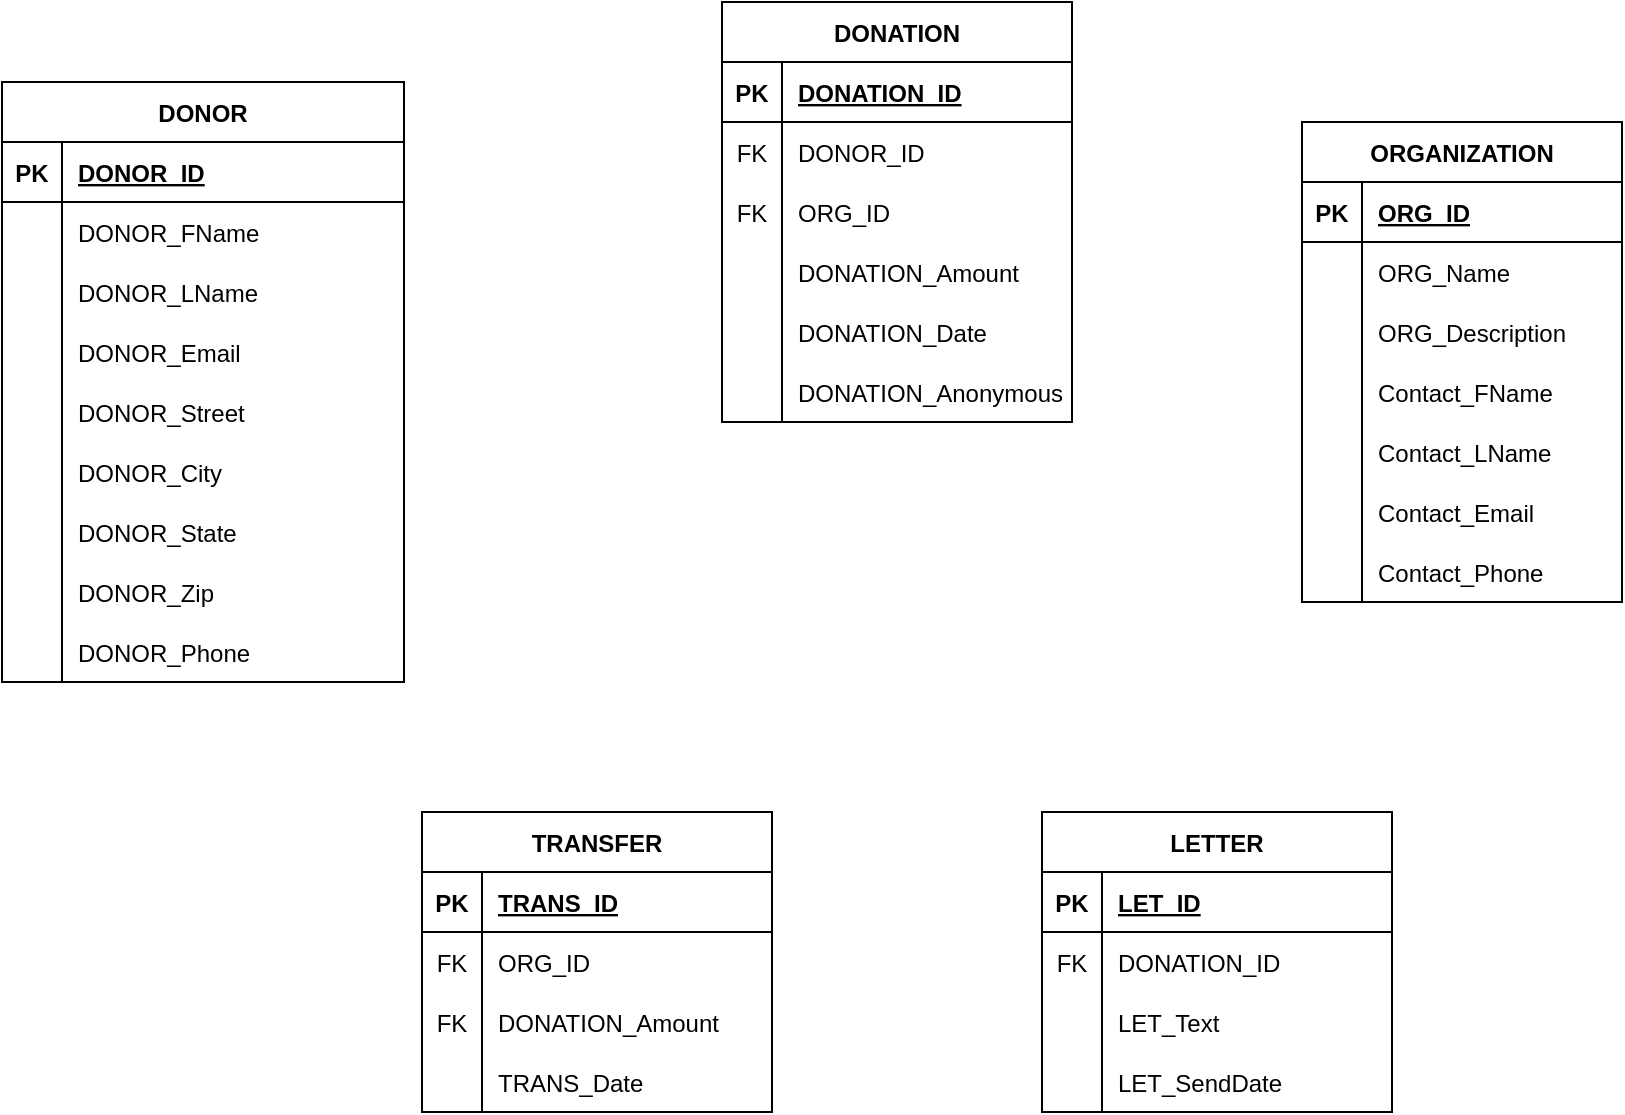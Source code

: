 <mxfile version="23.0.2" type="github">
  <diagram id="R2lEEEUBdFMjLlhIrx00" name="Page-1">
    <mxGraphModel dx="1434" dy="754" grid="1" gridSize="10" guides="1" tooltips="1" connect="1" arrows="1" fold="1" page="1" pageScale="1" pageWidth="850" pageHeight="1100" math="0" shadow="0" extFonts="Permanent Marker^https://fonts.googleapis.com/css?family=Permanent+Marker">
      <root>
        <mxCell id="0" />
        <mxCell id="1" parent="0" />
        <mxCell id="C-vyLk0tnHw3VtMMgP7b-23" value="DONOR" style="shape=table;startSize=30;container=1;collapsible=1;childLayout=tableLayout;fixedRows=1;rowLines=0;fontStyle=1;align=center;resizeLast=1;" parent="1" vertex="1">
          <mxGeometry x="30" y="110" width="201" height="300" as="geometry" />
        </mxCell>
        <mxCell id="C-vyLk0tnHw3VtMMgP7b-24" value="" style="shape=partialRectangle;collapsible=0;dropTarget=0;pointerEvents=0;fillColor=none;points=[[0,0.5],[1,0.5]];portConstraint=eastwest;top=0;left=0;right=0;bottom=1;" parent="C-vyLk0tnHw3VtMMgP7b-23" vertex="1">
          <mxGeometry y="30" width="201" height="30" as="geometry" />
        </mxCell>
        <mxCell id="C-vyLk0tnHw3VtMMgP7b-25" value="PK" style="shape=partialRectangle;overflow=hidden;connectable=0;fillColor=none;top=0;left=0;bottom=0;right=0;fontStyle=1;" parent="C-vyLk0tnHw3VtMMgP7b-24" vertex="1">
          <mxGeometry width="30" height="30" as="geometry">
            <mxRectangle width="30" height="30" as="alternateBounds" />
          </mxGeometry>
        </mxCell>
        <mxCell id="C-vyLk0tnHw3VtMMgP7b-26" value="DONOR_ID" style="shape=partialRectangle;overflow=hidden;connectable=0;fillColor=none;top=0;left=0;bottom=0;right=0;align=left;spacingLeft=6;fontStyle=5;" parent="C-vyLk0tnHw3VtMMgP7b-24" vertex="1">
          <mxGeometry x="30" width="171" height="30" as="geometry">
            <mxRectangle width="171" height="30" as="alternateBounds" />
          </mxGeometry>
        </mxCell>
        <mxCell id="C-vyLk0tnHw3VtMMgP7b-27" value="" style="shape=partialRectangle;collapsible=0;dropTarget=0;pointerEvents=0;fillColor=none;points=[[0,0.5],[1,0.5]];portConstraint=eastwest;top=0;left=0;right=0;bottom=0;" parent="C-vyLk0tnHw3VtMMgP7b-23" vertex="1">
          <mxGeometry y="60" width="201" height="30" as="geometry" />
        </mxCell>
        <mxCell id="C-vyLk0tnHw3VtMMgP7b-28" value="" style="shape=partialRectangle;overflow=hidden;connectable=0;fillColor=none;top=0;left=0;bottom=0;right=0;" parent="C-vyLk0tnHw3VtMMgP7b-27" vertex="1">
          <mxGeometry width="30" height="30" as="geometry">
            <mxRectangle width="30" height="30" as="alternateBounds" />
          </mxGeometry>
        </mxCell>
        <mxCell id="C-vyLk0tnHw3VtMMgP7b-29" value="DONOR_FName" style="shape=partialRectangle;overflow=hidden;connectable=0;fillColor=none;top=0;left=0;bottom=0;right=0;align=left;spacingLeft=6;" parent="C-vyLk0tnHw3VtMMgP7b-27" vertex="1">
          <mxGeometry x="30" width="171" height="30" as="geometry">
            <mxRectangle width="171" height="30" as="alternateBounds" />
          </mxGeometry>
        </mxCell>
        <mxCell id="3hY01HaACpjOvRpewKqC-8" style="shape=partialRectangle;collapsible=0;dropTarget=0;pointerEvents=0;fillColor=none;points=[[0,0.5],[1,0.5]];portConstraint=eastwest;top=0;left=0;right=0;bottom=0;" vertex="1" parent="C-vyLk0tnHw3VtMMgP7b-23">
          <mxGeometry y="90" width="201" height="30" as="geometry" />
        </mxCell>
        <mxCell id="3hY01HaACpjOvRpewKqC-9" style="shape=partialRectangle;overflow=hidden;connectable=0;fillColor=none;top=0;left=0;bottom=0;right=0;" vertex="1" parent="3hY01HaACpjOvRpewKqC-8">
          <mxGeometry width="30" height="30" as="geometry">
            <mxRectangle width="30" height="30" as="alternateBounds" />
          </mxGeometry>
        </mxCell>
        <mxCell id="3hY01HaACpjOvRpewKqC-10" value="DONOR_LName" style="shape=partialRectangle;overflow=hidden;connectable=0;fillColor=none;top=0;left=0;bottom=0;right=0;align=left;spacingLeft=6;" vertex="1" parent="3hY01HaACpjOvRpewKqC-8">
          <mxGeometry x="30" width="171" height="30" as="geometry">
            <mxRectangle width="171" height="30" as="alternateBounds" />
          </mxGeometry>
        </mxCell>
        <mxCell id="3hY01HaACpjOvRpewKqC-11" style="shape=partialRectangle;collapsible=0;dropTarget=0;pointerEvents=0;fillColor=none;points=[[0,0.5],[1,0.5]];portConstraint=eastwest;top=0;left=0;right=0;bottom=0;" vertex="1" parent="C-vyLk0tnHw3VtMMgP7b-23">
          <mxGeometry y="120" width="201" height="30" as="geometry" />
        </mxCell>
        <mxCell id="3hY01HaACpjOvRpewKqC-12" style="shape=partialRectangle;overflow=hidden;connectable=0;fillColor=none;top=0;left=0;bottom=0;right=0;" vertex="1" parent="3hY01HaACpjOvRpewKqC-11">
          <mxGeometry width="30" height="30" as="geometry">
            <mxRectangle width="30" height="30" as="alternateBounds" />
          </mxGeometry>
        </mxCell>
        <mxCell id="3hY01HaACpjOvRpewKqC-13" value="DONOR_Email" style="shape=partialRectangle;overflow=hidden;connectable=0;fillColor=none;top=0;left=0;bottom=0;right=0;align=left;spacingLeft=6;" vertex="1" parent="3hY01HaACpjOvRpewKqC-11">
          <mxGeometry x="30" width="171" height="30" as="geometry">
            <mxRectangle width="171" height="30" as="alternateBounds" />
          </mxGeometry>
        </mxCell>
        <mxCell id="3hY01HaACpjOvRpewKqC-14" style="shape=partialRectangle;collapsible=0;dropTarget=0;pointerEvents=0;fillColor=none;points=[[0,0.5],[1,0.5]];portConstraint=eastwest;top=0;left=0;right=0;bottom=0;" vertex="1" parent="C-vyLk0tnHw3VtMMgP7b-23">
          <mxGeometry y="150" width="201" height="30" as="geometry" />
        </mxCell>
        <mxCell id="3hY01HaACpjOvRpewKqC-15" style="shape=partialRectangle;overflow=hidden;connectable=0;fillColor=none;top=0;left=0;bottom=0;right=0;" vertex="1" parent="3hY01HaACpjOvRpewKqC-14">
          <mxGeometry width="30" height="30" as="geometry">
            <mxRectangle width="30" height="30" as="alternateBounds" />
          </mxGeometry>
        </mxCell>
        <mxCell id="3hY01HaACpjOvRpewKqC-16" value="DONOR_Street" style="shape=partialRectangle;overflow=hidden;connectable=0;fillColor=none;top=0;left=0;bottom=0;right=0;align=left;spacingLeft=6;" vertex="1" parent="3hY01HaACpjOvRpewKqC-14">
          <mxGeometry x="30" width="171" height="30" as="geometry">
            <mxRectangle width="171" height="30" as="alternateBounds" />
          </mxGeometry>
        </mxCell>
        <mxCell id="3hY01HaACpjOvRpewKqC-30" style="shape=partialRectangle;collapsible=0;dropTarget=0;pointerEvents=0;fillColor=none;points=[[0,0.5],[1,0.5]];portConstraint=eastwest;top=0;left=0;right=0;bottom=0;" vertex="1" parent="C-vyLk0tnHw3VtMMgP7b-23">
          <mxGeometry y="180" width="201" height="30" as="geometry" />
        </mxCell>
        <mxCell id="3hY01HaACpjOvRpewKqC-31" style="shape=partialRectangle;overflow=hidden;connectable=0;fillColor=none;top=0;left=0;bottom=0;right=0;" vertex="1" parent="3hY01HaACpjOvRpewKqC-30">
          <mxGeometry width="30" height="30" as="geometry">
            <mxRectangle width="30" height="30" as="alternateBounds" />
          </mxGeometry>
        </mxCell>
        <mxCell id="3hY01HaACpjOvRpewKqC-32" value="DONOR_City" style="shape=partialRectangle;overflow=hidden;connectable=0;fillColor=none;top=0;left=0;bottom=0;right=0;align=left;spacingLeft=6;" vertex="1" parent="3hY01HaACpjOvRpewKqC-30">
          <mxGeometry x="30" width="171" height="30" as="geometry">
            <mxRectangle width="171" height="30" as="alternateBounds" />
          </mxGeometry>
        </mxCell>
        <mxCell id="3hY01HaACpjOvRpewKqC-33" style="shape=partialRectangle;collapsible=0;dropTarget=0;pointerEvents=0;fillColor=none;points=[[0,0.5],[1,0.5]];portConstraint=eastwest;top=0;left=0;right=0;bottom=0;" vertex="1" parent="C-vyLk0tnHw3VtMMgP7b-23">
          <mxGeometry y="210" width="201" height="30" as="geometry" />
        </mxCell>
        <mxCell id="3hY01HaACpjOvRpewKqC-34" style="shape=partialRectangle;overflow=hidden;connectable=0;fillColor=none;top=0;left=0;bottom=0;right=0;" vertex="1" parent="3hY01HaACpjOvRpewKqC-33">
          <mxGeometry width="30" height="30" as="geometry">
            <mxRectangle width="30" height="30" as="alternateBounds" />
          </mxGeometry>
        </mxCell>
        <mxCell id="3hY01HaACpjOvRpewKqC-35" value="DONOR_State" style="shape=partialRectangle;overflow=hidden;connectable=0;fillColor=none;top=0;left=0;bottom=0;right=0;align=left;spacingLeft=6;" vertex="1" parent="3hY01HaACpjOvRpewKqC-33">
          <mxGeometry x="30" width="171" height="30" as="geometry">
            <mxRectangle width="171" height="30" as="alternateBounds" />
          </mxGeometry>
        </mxCell>
        <mxCell id="3hY01HaACpjOvRpewKqC-36" style="shape=partialRectangle;collapsible=0;dropTarget=0;pointerEvents=0;fillColor=none;points=[[0,0.5],[1,0.5]];portConstraint=eastwest;top=0;left=0;right=0;bottom=0;" vertex="1" parent="C-vyLk0tnHw3VtMMgP7b-23">
          <mxGeometry y="240" width="201" height="30" as="geometry" />
        </mxCell>
        <mxCell id="3hY01HaACpjOvRpewKqC-37" style="shape=partialRectangle;overflow=hidden;connectable=0;fillColor=none;top=0;left=0;bottom=0;right=0;" vertex="1" parent="3hY01HaACpjOvRpewKqC-36">
          <mxGeometry width="30" height="30" as="geometry">
            <mxRectangle width="30" height="30" as="alternateBounds" />
          </mxGeometry>
        </mxCell>
        <mxCell id="3hY01HaACpjOvRpewKqC-38" value="DONOR_Zip" style="shape=partialRectangle;overflow=hidden;connectable=0;fillColor=none;top=0;left=0;bottom=0;right=0;align=left;spacingLeft=6;" vertex="1" parent="3hY01HaACpjOvRpewKqC-36">
          <mxGeometry x="30" width="171" height="30" as="geometry">
            <mxRectangle width="171" height="30" as="alternateBounds" />
          </mxGeometry>
        </mxCell>
        <mxCell id="3hY01HaACpjOvRpewKqC-39" style="shape=partialRectangle;collapsible=0;dropTarget=0;pointerEvents=0;fillColor=none;points=[[0,0.5],[1,0.5]];portConstraint=eastwest;top=0;left=0;right=0;bottom=0;" vertex="1" parent="C-vyLk0tnHw3VtMMgP7b-23">
          <mxGeometry y="270" width="201" height="30" as="geometry" />
        </mxCell>
        <mxCell id="3hY01HaACpjOvRpewKqC-40" style="shape=partialRectangle;overflow=hidden;connectable=0;fillColor=none;top=0;left=0;bottom=0;right=0;" vertex="1" parent="3hY01HaACpjOvRpewKqC-39">
          <mxGeometry width="30" height="30" as="geometry">
            <mxRectangle width="30" height="30" as="alternateBounds" />
          </mxGeometry>
        </mxCell>
        <mxCell id="3hY01HaACpjOvRpewKqC-41" value="DONOR_Phone" style="shape=partialRectangle;overflow=hidden;connectable=0;fillColor=none;top=0;left=0;bottom=0;right=0;align=left;spacingLeft=6;" vertex="1" parent="3hY01HaACpjOvRpewKqC-39">
          <mxGeometry x="30" width="171" height="30" as="geometry">
            <mxRectangle width="171" height="30" as="alternateBounds" />
          </mxGeometry>
        </mxCell>
        <mxCell id="3hY01HaACpjOvRpewKqC-54" value="ORGANIZATION" style="shape=table;startSize=30;container=1;collapsible=1;childLayout=tableLayout;fixedRows=1;rowLines=0;fontStyle=1;align=center;resizeLast=1;" vertex="1" parent="1">
          <mxGeometry x="680" y="130" width="160" height="240" as="geometry" />
        </mxCell>
        <mxCell id="3hY01HaACpjOvRpewKqC-55" value="" style="shape=partialRectangle;collapsible=0;dropTarget=0;pointerEvents=0;fillColor=none;points=[[0,0.5],[1,0.5]];portConstraint=eastwest;top=0;left=0;right=0;bottom=1;" vertex="1" parent="3hY01HaACpjOvRpewKqC-54">
          <mxGeometry y="30" width="160" height="30" as="geometry" />
        </mxCell>
        <mxCell id="3hY01HaACpjOvRpewKqC-56" value="PK" style="shape=partialRectangle;overflow=hidden;connectable=0;fillColor=none;top=0;left=0;bottom=0;right=0;fontStyle=1;" vertex="1" parent="3hY01HaACpjOvRpewKqC-55">
          <mxGeometry width="30" height="30" as="geometry">
            <mxRectangle width="30" height="30" as="alternateBounds" />
          </mxGeometry>
        </mxCell>
        <mxCell id="3hY01HaACpjOvRpewKqC-57" value="ORG_ID" style="shape=partialRectangle;overflow=hidden;connectable=0;fillColor=none;top=0;left=0;bottom=0;right=0;align=left;spacingLeft=6;fontStyle=5;" vertex="1" parent="3hY01HaACpjOvRpewKqC-55">
          <mxGeometry x="30" width="130" height="30" as="geometry">
            <mxRectangle width="130" height="30" as="alternateBounds" />
          </mxGeometry>
        </mxCell>
        <mxCell id="3hY01HaACpjOvRpewKqC-58" value="" style="shape=partialRectangle;collapsible=0;dropTarget=0;pointerEvents=0;fillColor=none;points=[[0,0.5],[1,0.5]];portConstraint=eastwest;top=0;left=0;right=0;bottom=0;" vertex="1" parent="3hY01HaACpjOvRpewKqC-54">
          <mxGeometry y="60" width="160" height="30" as="geometry" />
        </mxCell>
        <mxCell id="3hY01HaACpjOvRpewKqC-59" value="" style="shape=partialRectangle;overflow=hidden;connectable=0;fillColor=none;top=0;left=0;bottom=0;right=0;" vertex="1" parent="3hY01HaACpjOvRpewKqC-58">
          <mxGeometry width="30" height="30" as="geometry">
            <mxRectangle width="30" height="30" as="alternateBounds" />
          </mxGeometry>
        </mxCell>
        <mxCell id="3hY01HaACpjOvRpewKqC-60" value="ORG_Name" style="shape=partialRectangle;overflow=hidden;connectable=0;fillColor=none;top=0;left=0;bottom=0;right=0;align=left;spacingLeft=6;" vertex="1" parent="3hY01HaACpjOvRpewKqC-58">
          <mxGeometry x="30" width="130" height="30" as="geometry">
            <mxRectangle width="130" height="30" as="alternateBounds" />
          </mxGeometry>
        </mxCell>
        <mxCell id="3hY01HaACpjOvRpewKqC-61" style="shape=partialRectangle;collapsible=0;dropTarget=0;pointerEvents=0;fillColor=none;points=[[0,0.5],[1,0.5]];portConstraint=eastwest;top=0;left=0;right=0;bottom=0;" vertex="1" parent="3hY01HaACpjOvRpewKqC-54">
          <mxGeometry y="90" width="160" height="30" as="geometry" />
        </mxCell>
        <mxCell id="3hY01HaACpjOvRpewKqC-62" style="shape=partialRectangle;overflow=hidden;connectable=0;fillColor=none;top=0;left=0;bottom=0;right=0;" vertex="1" parent="3hY01HaACpjOvRpewKqC-61">
          <mxGeometry width="30" height="30" as="geometry">
            <mxRectangle width="30" height="30" as="alternateBounds" />
          </mxGeometry>
        </mxCell>
        <mxCell id="3hY01HaACpjOvRpewKqC-63" value="ORG_Description" style="shape=partialRectangle;overflow=hidden;connectable=0;fillColor=none;top=0;left=0;bottom=0;right=0;align=left;spacingLeft=6;" vertex="1" parent="3hY01HaACpjOvRpewKqC-61">
          <mxGeometry x="30" width="130" height="30" as="geometry">
            <mxRectangle width="130" height="30" as="alternateBounds" />
          </mxGeometry>
        </mxCell>
        <mxCell id="3hY01HaACpjOvRpewKqC-64" style="shape=partialRectangle;collapsible=0;dropTarget=0;pointerEvents=0;fillColor=none;points=[[0,0.5],[1,0.5]];portConstraint=eastwest;top=0;left=0;right=0;bottom=0;" vertex="1" parent="3hY01HaACpjOvRpewKqC-54">
          <mxGeometry y="120" width="160" height="30" as="geometry" />
        </mxCell>
        <mxCell id="3hY01HaACpjOvRpewKqC-65" style="shape=partialRectangle;overflow=hidden;connectable=0;fillColor=none;top=0;left=0;bottom=0;right=0;" vertex="1" parent="3hY01HaACpjOvRpewKqC-64">
          <mxGeometry width="30" height="30" as="geometry">
            <mxRectangle width="30" height="30" as="alternateBounds" />
          </mxGeometry>
        </mxCell>
        <mxCell id="3hY01HaACpjOvRpewKqC-66" value="Contact_FName" style="shape=partialRectangle;overflow=hidden;connectable=0;fillColor=none;top=0;left=0;bottom=0;right=0;align=left;spacingLeft=6;" vertex="1" parent="3hY01HaACpjOvRpewKqC-64">
          <mxGeometry x="30" width="130" height="30" as="geometry">
            <mxRectangle width="130" height="30" as="alternateBounds" />
          </mxGeometry>
        </mxCell>
        <mxCell id="3hY01HaACpjOvRpewKqC-67" style="shape=partialRectangle;collapsible=0;dropTarget=0;pointerEvents=0;fillColor=none;points=[[0,0.5],[1,0.5]];portConstraint=eastwest;top=0;left=0;right=0;bottom=0;" vertex="1" parent="3hY01HaACpjOvRpewKqC-54">
          <mxGeometry y="150" width="160" height="30" as="geometry" />
        </mxCell>
        <mxCell id="3hY01HaACpjOvRpewKqC-68" style="shape=partialRectangle;overflow=hidden;connectable=0;fillColor=none;top=0;left=0;bottom=0;right=0;" vertex="1" parent="3hY01HaACpjOvRpewKqC-67">
          <mxGeometry width="30" height="30" as="geometry">
            <mxRectangle width="30" height="30" as="alternateBounds" />
          </mxGeometry>
        </mxCell>
        <mxCell id="3hY01HaACpjOvRpewKqC-69" value="Contact_LName" style="shape=partialRectangle;overflow=hidden;connectable=0;fillColor=none;top=0;left=0;bottom=0;right=0;align=left;spacingLeft=6;" vertex="1" parent="3hY01HaACpjOvRpewKqC-67">
          <mxGeometry x="30" width="130" height="30" as="geometry">
            <mxRectangle width="130" height="30" as="alternateBounds" />
          </mxGeometry>
        </mxCell>
        <mxCell id="3hY01HaACpjOvRpewKqC-70" style="shape=partialRectangle;collapsible=0;dropTarget=0;pointerEvents=0;fillColor=none;points=[[0,0.5],[1,0.5]];portConstraint=eastwest;top=0;left=0;right=0;bottom=0;" vertex="1" parent="3hY01HaACpjOvRpewKqC-54">
          <mxGeometry y="180" width="160" height="30" as="geometry" />
        </mxCell>
        <mxCell id="3hY01HaACpjOvRpewKqC-71" style="shape=partialRectangle;overflow=hidden;connectable=0;fillColor=none;top=0;left=0;bottom=0;right=0;" vertex="1" parent="3hY01HaACpjOvRpewKqC-70">
          <mxGeometry width="30" height="30" as="geometry">
            <mxRectangle width="30" height="30" as="alternateBounds" />
          </mxGeometry>
        </mxCell>
        <mxCell id="3hY01HaACpjOvRpewKqC-72" value="Contact_Email" style="shape=partialRectangle;overflow=hidden;connectable=0;fillColor=none;top=0;left=0;bottom=0;right=0;align=left;spacingLeft=6;" vertex="1" parent="3hY01HaACpjOvRpewKqC-70">
          <mxGeometry x="30" width="130" height="30" as="geometry">
            <mxRectangle width="130" height="30" as="alternateBounds" />
          </mxGeometry>
        </mxCell>
        <mxCell id="3hY01HaACpjOvRpewKqC-73" style="shape=partialRectangle;collapsible=0;dropTarget=0;pointerEvents=0;fillColor=none;points=[[0,0.5],[1,0.5]];portConstraint=eastwest;top=0;left=0;right=0;bottom=0;" vertex="1" parent="3hY01HaACpjOvRpewKqC-54">
          <mxGeometry y="210" width="160" height="30" as="geometry" />
        </mxCell>
        <mxCell id="3hY01HaACpjOvRpewKqC-74" style="shape=partialRectangle;overflow=hidden;connectable=0;fillColor=none;top=0;left=0;bottom=0;right=0;" vertex="1" parent="3hY01HaACpjOvRpewKqC-73">
          <mxGeometry width="30" height="30" as="geometry">
            <mxRectangle width="30" height="30" as="alternateBounds" />
          </mxGeometry>
        </mxCell>
        <mxCell id="3hY01HaACpjOvRpewKqC-75" value="Contact_Phone" style="shape=partialRectangle;overflow=hidden;connectable=0;fillColor=none;top=0;left=0;bottom=0;right=0;align=left;spacingLeft=6;" vertex="1" parent="3hY01HaACpjOvRpewKqC-73">
          <mxGeometry x="30" width="130" height="30" as="geometry">
            <mxRectangle width="130" height="30" as="alternateBounds" />
          </mxGeometry>
        </mxCell>
        <mxCell id="3hY01HaACpjOvRpewKqC-82" value="DONATION" style="shape=table;startSize=30;container=1;collapsible=1;childLayout=tableLayout;fixedRows=1;rowLines=0;fontStyle=1;align=center;resizeLast=1;" vertex="1" parent="1">
          <mxGeometry x="390" y="70" width="175" height="210" as="geometry" />
        </mxCell>
        <mxCell id="3hY01HaACpjOvRpewKqC-83" value="" style="shape=partialRectangle;collapsible=0;dropTarget=0;pointerEvents=0;fillColor=none;points=[[0,0.5],[1,0.5]];portConstraint=eastwest;top=0;left=0;right=0;bottom=1;" vertex="1" parent="3hY01HaACpjOvRpewKqC-82">
          <mxGeometry y="30" width="175" height="30" as="geometry" />
        </mxCell>
        <mxCell id="3hY01HaACpjOvRpewKqC-84" value="PK" style="shape=partialRectangle;overflow=hidden;connectable=0;fillColor=none;top=0;left=0;bottom=0;right=0;fontStyle=1;" vertex="1" parent="3hY01HaACpjOvRpewKqC-83">
          <mxGeometry width="30" height="30" as="geometry">
            <mxRectangle width="30" height="30" as="alternateBounds" />
          </mxGeometry>
        </mxCell>
        <mxCell id="3hY01HaACpjOvRpewKqC-85" value="DONATION_ID" style="shape=partialRectangle;overflow=hidden;connectable=0;fillColor=none;top=0;left=0;bottom=0;right=0;align=left;spacingLeft=6;fontStyle=5;" vertex="1" parent="3hY01HaACpjOvRpewKqC-83">
          <mxGeometry x="30" width="145" height="30" as="geometry">
            <mxRectangle width="145" height="30" as="alternateBounds" />
          </mxGeometry>
        </mxCell>
        <mxCell id="3hY01HaACpjOvRpewKqC-86" value="" style="shape=partialRectangle;collapsible=0;dropTarget=0;pointerEvents=0;fillColor=none;points=[[0,0.5],[1,0.5]];portConstraint=eastwest;top=0;left=0;right=0;bottom=0;" vertex="1" parent="3hY01HaACpjOvRpewKqC-82">
          <mxGeometry y="60" width="175" height="30" as="geometry" />
        </mxCell>
        <mxCell id="3hY01HaACpjOvRpewKqC-87" value="FK" style="shape=partialRectangle;overflow=hidden;connectable=0;fillColor=none;top=0;left=0;bottom=0;right=0;" vertex="1" parent="3hY01HaACpjOvRpewKqC-86">
          <mxGeometry width="30" height="30" as="geometry">
            <mxRectangle width="30" height="30" as="alternateBounds" />
          </mxGeometry>
        </mxCell>
        <mxCell id="3hY01HaACpjOvRpewKqC-88" value="DONOR_ID" style="shape=partialRectangle;overflow=hidden;connectable=0;fillColor=none;top=0;left=0;bottom=0;right=0;align=left;spacingLeft=6;" vertex="1" parent="3hY01HaACpjOvRpewKqC-86">
          <mxGeometry x="30" width="145" height="30" as="geometry">
            <mxRectangle width="145" height="30" as="alternateBounds" />
          </mxGeometry>
        </mxCell>
        <mxCell id="3hY01HaACpjOvRpewKqC-89" style="shape=partialRectangle;collapsible=0;dropTarget=0;pointerEvents=0;fillColor=none;points=[[0,0.5],[1,0.5]];portConstraint=eastwest;top=0;left=0;right=0;bottom=0;" vertex="1" parent="3hY01HaACpjOvRpewKqC-82">
          <mxGeometry y="90" width="175" height="30" as="geometry" />
        </mxCell>
        <mxCell id="3hY01HaACpjOvRpewKqC-90" value="FK" style="shape=partialRectangle;overflow=hidden;connectable=0;fillColor=none;top=0;left=0;bottom=0;right=0;" vertex="1" parent="3hY01HaACpjOvRpewKqC-89">
          <mxGeometry width="30" height="30" as="geometry">
            <mxRectangle width="30" height="30" as="alternateBounds" />
          </mxGeometry>
        </mxCell>
        <mxCell id="3hY01HaACpjOvRpewKqC-91" value="ORG_ID" style="shape=partialRectangle;overflow=hidden;connectable=0;fillColor=none;top=0;left=0;bottom=0;right=0;align=left;spacingLeft=6;" vertex="1" parent="3hY01HaACpjOvRpewKqC-89">
          <mxGeometry x="30" width="145" height="30" as="geometry">
            <mxRectangle width="145" height="30" as="alternateBounds" />
          </mxGeometry>
        </mxCell>
        <mxCell id="3hY01HaACpjOvRpewKqC-92" style="shape=partialRectangle;collapsible=0;dropTarget=0;pointerEvents=0;fillColor=none;points=[[0,0.5],[1,0.5]];portConstraint=eastwest;top=0;left=0;right=0;bottom=0;" vertex="1" parent="3hY01HaACpjOvRpewKqC-82">
          <mxGeometry y="120" width="175" height="30" as="geometry" />
        </mxCell>
        <mxCell id="3hY01HaACpjOvRpewKqC-93" style="shape=partialRectangle;overflow=hidden;connectable=0;fillColor=none;top=0;left=0;bottom=0;right=0;" vertex="1" parent="3hY01HaACpjOvRpewKqC-92">
          <mxGeometry width="30" height="30" as="geometry">
            <mxRectangle width="30" height="30" as="alternateBounds" />
          </mxGeometry>
        </mxCell>
        <mxCell id="3hY01HaACpjOvRpewKqC-94" value="DONATION_Amount" style="shape=partialRectangle;overflow=hidden;connectable=0;fillColor=none;top=0;left=0;bottom=0;right=0;align=left;spacingLeft=6;" vertex="1" parent="3hY01HaACpjOvRpewKqC-92">
          <mxGeometry x="30" width="145" height="30" as="geometry">
            <mxRectangle width="145" height="30" as="alternateBounds" />
          </mxGeometry>
        </mxCell>
        <mxCell id="3hY01HaACpjOvRpewKqC-95" style="shape=partialRectangle;collapsible=0;dropTarget=0;pointerEvents=0;fillColor=none;points=[[0,0.5],[1,0.5]];portConstraint=eastwest;top=0;left=0;right=0;bottom=0;" vertex="1" parent="3hY01HaACpjOvRpewKqC-82">
          <mxGeometry y="150" width="175" height="30" as="geometry" />
        </mxCell>
        <mxCell id="3hY01HaACpjOvRpewKqC-96" style="shape=partialRectangle;overflow=hidden;connectable=0;fillColor=none;top=0;left=0;bottom=0;right=0;" vertex="1" parent="3hY01HaACpjOvRpewKqC-95">
          <mxGeometry width="30" height="30" as="geometry">
            <mxRectangle width="30" height="30" as="alternateBounds" />
          </mxGeometry>
        </mxCell>
        <mxCell id="3hY01HaACpjOvRpewKqC-97" value="DONATION_Date" style="shape=partialRectangle;overflow=hidden;connectable=0;fillColor=none;top=0;left=0;bottom=0;right=0;align=left;spacingLeft=6;" vertex="1" parent="3hY01HaACpjOvRpewKqC-95">
          <mxGeometry x="30" width="145" height="30" as="geometry">
            <mxRectangle width="145" height="30" as="alternateBounds" />
          </mxGeometry>
        </mxCell>
        <mxCell id="3hY01HaACpjOvRpewKqC-98" style="shape=partialRectangle;collapsible=0;dropTarget=0;pointerEvents=0;fillColor=none;points=[[0,0.5],[1,0.5]];portConstraint=eastwest;top=0;left=0;right=0;bottom=0;" vertex="1" parent="3hY01HaACpjOvRpewKqC-82">
          <mxGeometry y="180" width="175" height="30" as="geometry" />
        </mxCell>
        <mxCell id="3hY01HaACpjOvRpewKqC-99" style="shape=partialRectangle;overflow=hidden;connectable=0;fillColor=none;top=0;left=0;bottom=0;right=0;" vertex="1" parent="3hY01HaACpjOvRpewKqC-98">
          <mxGeometry width="30" height="30" as="geometry">
            <mxRectangle width="30" height="30" as="alternateBounds" />
          </mxGeometry>
        </mxCell>
        <mxCell id="3hY01HaACpjOvRpewKqC-100" value="DONATION_Anonymous" style="shape=partialRectangle;overflow=hidden;connectable=0;fillColor=none;top=0;left=0;bottom=0;right=0;align=left;spacingLeft=6;" vertex="1" parent="3hY01HaACpjOvRpewKqC-98">
          <mxGeometry x="30" width="145" height="30" as="geometry">
            <mxRectangle width="145" height="30" as="alternateBounds" />
          </mxGeometry>
        </mxCell>
        <mxCell id="3hY01HaACpjOvRpewKqC-105" value="TRANSFER" style="shape=table;startSize=30;container=1;collapsible=1;childLayout=tableLayout;fixedRows=1;rowLines=0;fontStyle=1;align=center;resizeLast=1;" vertex="1" parent="1">
          <mxGeometry x="240" y="475" width="175" height="150" as="geometry" />
        </mxCell>
        <mxCell id="3hY01HaACpjOvRpewKqC-106" value="" style="shape=partialRectangle;collapsible=0;dropTarget=0;pointerEvents=0;fillColor=none;points=[[0,0.5],[1,0.5]];portConstraint=eastwest;top=0;left=0;right=0;bottom=1;" vertex="1" parent="3hY01HaACpjOvRpewKqC-105">
          <mxGeometry y="30" width="175" height="30" as="geometry" />
        </mxCell>
        <mxCell id="3hY01HaACpjOvRpewKqC-107" value="PK" style="shape=partialRectangle;overflow=hidden;connectable=0;fillColor=none;top=0;left=0;bottom=0;right=0;fontStyle=1;" vertex="1" parent="3hY01HaACpjOvRpewKqC-106">
          <mxGeometry width="30" height="30" as="geometry">
            <mxRectangle width="30" height="30" as="alternateBounds" />
          </mxGeometry>
        </mxCell>
        <mxCell id="3hY01HaACpjOvRpewKqC-108" value="TRANS_ID" style="shape=partialRectangle;overflow=hidden;connectable=0;fillColor=none;top=0;left=0;bottom=0;right=0;align=left;spacingLeft=6;fontStyle=5;" vertex="1" parent="3hY01HaACpjOvRpewKqC-106">
          <mxGeometry x="30" width="145" height="30" as="geometry">
            <mxRectangle width="145" height="30" as="alternateBounds" />
          </mxGeometry>
        </mxCell>
        <mxCell id="3hY01HaACpjOvRpewKqC-109" value="" style="shape=partialRectangle;collapsible=0;dropTarget=0;pointerEvents=0;fillColor=none;points=[[0,0.5],[1,0.5]];portConstraint=eastwest;top=0;left=0;right=0;bottom=0;" vertex="1" parent="3hY01HaACpjOvRpewKqC-105">
          <mxGeometry y="60" width="175" height="30" as="geometry" />
        </mxCell>
        <mxCell id="3hY01HaACpjOvRpewKqC-110" value="FK" style="shape=partialRectangle;overflow=hidden;connectable=0;fillColor=none;top=0;left=0;bottom=0;right=0;" vertex="1" parent="3hY01HaACpjOvRpewKqC-109">
          <mxGeometry width="30" height="30" as="geometry">
            <mxRectangle width="30" height="30" as="alternateBounds" />
          </mxGeometry>
        </mxCell>
        <mxCell id="3hY01HaACpjOvRpewKqC-111" value="ORG_ID" style="shape=partialRectangle;overflow=hidden;connectable=0;fillColor=none;top=0;left=0;bottom=0;right=0;align=left;spacingLeft=6;" vertex="1" parent="3hY01HaACpjOvRpewKqC-109">
          <mxGeometry x="30" width="145" height="30" as="geometry">
            <mxRectangle width="145" height="30" as="alternateBounds" />
          </mxGeometry>
        </mxCell>
        <mxCell id="3hY01HaACpjOvRpewKqC-112" style="shape=partialRectangle;collapsible=0;dropTarget=0;pointerEvents=0;fillColor=none;points=[[0,0.5],[1,0.5]];portConstraint=eastwest;top=0;left=0;right=0;bottom=0;" vertex="1" parent="3hY01HaACpjOvRpewKqC-105">
          <mxGeometry y="90" width="175" height="30" as="geometry" />
        </mxCell>
        <mxCell id="3hY01HaACpjOvRpewKqC-113" value="FK" style="shape=partialRectangle;overflow=hidden;connectable=0;fillColor=none;top=0;left=0;bottom=0;right=0;" vertex="1" parent="3hY01HaACpjOvRpewKqC-112">
          <mxGeometry width="30" height="30" as="geometry">
            <mxRectangle width="30" height="30" as="alternateBounds" />
          </mxGeometry>
        </mxCell>
        <mxCell id="3hY01HaACpjOvRpewKqC-114" value="DONATION_Amount" style="shape=partialRectangle;overflow=hidden;connectable=0;fillColor=none;top=0;left=0;bottom=0;right=0;align=left;spacingLeft=6;" vertex="1" parent="3hY01HaACpjOvRpewKqC-112">
          <mxGeometry x="30" width="145" height="30" as="geometry">
            <mxRectangle width="145" height="30" as="alternateBounds" />
          </mxGeometry>
        </mxCell>
        <mxCell id="3hY01HaACpjOvRpewKqC-115" style="shape=partialRectangle;collapsible=0;dropTarget=0;pointerEvents=0;fillColor=none;points=[[0,0.5],[1,0.5]];portConstraint=eastwest;top=0;left=0;right=0;bottom=0;" vertex="1" parent="3hY01HaACpjOvRpewKqC-105">
          <mxGeometry y="120" width="175" height="30" as="geometry" />
        </mxCell>
        <mxCell id="3hY01HaACpjOvRpewKqC-116" style="shape=partialRectangle;overflow=hidden;connectable=0;fillColor=none;top=0;left=0;bottom=0;right=0;" vertex="1" parent="3hY01HaACpjOvRpewKqC-115">
          <mxGeometry width="30" height="30" as="geometry">
            <mxRectangle width="30" height="30" as="alternateBounds" />
          </mxGeometry>
        </mxCell>
        <mxCell id="3hY01HaACpjOvRpewKqC-117" value="TRANS_Date" style="shape=partialRectangle;overflow=hidden;connectable=0;fillColor=none;top=0;left=0;bottom=0;right=0;align=left;spacingLeft=6;" vertex="1" parent="3hY01HaACpjOvRpewKqC-115">
          <mxGeometry x="30" width="145" height="30" as="geometry">
            <mxRectangle width="145" height="30" as="alternateBounds" />
          </mxGeometry>
        </mxCell>
        <mxCell id="3hY01HaACpjOvRpewKqC-124" value="LETTER" style="shape=table;startSize=30;container=1;collapsible=1;childLayout=tableLayout;fixedRows=1;rowLines=0;fontStyle=1;align=center;resizeLast=1;" vertex="1" parent="1">
          <mxGeometry x="550" y="475" width="175" height="150" as="geometry" />
        </mxCell>
        <mxCell id="3hY01HaACpjOvRpewKqC-125" value="" style="shape=partialRectangle;collapsible=0;dropTarget=0;pointerEvents=0;fillColor=none;points=[[0,0.5],[1,0.5]];portConstraint=eastwest;top=0;left=0;right=0;bottom=1;" vertex="1" parent="3hY01HaACpjOvRpewKqC-124">
          <mxGeometry y="30" width="175" height="30" as="geometry" />
        </mxCell>
        <mxCell id="3hY01HaACpjOvRpewKqC-126" value="PK" style="shape=partialRectangle;overflow=hidden;connectable=0;fillColor=none;top=0;left=0;bottom=0;right=0;fontStyle=1;" vertex="1" parent="3hY01HaACpjOvRpewKqC-125">
          <mxGeometry width="30" height="30" as="geometry">
            <mxRectangle width="30" height="30" as="alternateBounds" />
          </mxGeometry>
        </mxCell>
        <mxCell id="3hY01HaACpjOvRpewKqC-127" value="LET_ID" style="shape=partialRectangle;overflow=hidden;connectable=0;fillColor=none;top=0;left=0;bottom=0;right=0;align=left;spacingLeft=6;fontStyle=5;" vertex="1" parent="3hY01HaACpjOvRpewKqC-125">
          <mxGeometry x="30" width="145" height="30" as="geometry">
            <mxRectangle width="145" height="30" as="alternateBounds" />
          </mxGeometry>
        </mxCell>
        <mxCell id="3hY01HaACpjOvRpewKqC-128" value="" style="shape=partialRectangle;collapsible=0;dropTarget=0;pointerEvents=0;fillColor=none;points=[[0,0.5],[1,0.5]];portConstraint=eastwest;top=0;left=0;right=0;bottom=0;" vertex="1" parent="3hY01HaACpjOvRpewKqC-124">
          <mxGeometry y="60" width="175" height="30" as="geometry" />
        </mxCell>
        <mxCell id="3hY01HaACpjOvRpewKqC-129" value="FK" style="shape=partialRectangle;overflow=hidden;connectable=0;fillColor=none;top=0;left=0;bottom=0;right=0;" vertex="1" parent="3hY01HaACpjOvRpewKqC-128">
          <mxGeometry width="30" height="30" as="geometry">
            <mxRectangle width="30" height="30" as="alternateBounds" />
          </mxGeometry>
        </mxCell>
        <mxCell id="3hY01HaACpjOvRpewKqC-130" value="DONATION_ID" style="shape=partialRectangle;overflow=hidden;connectable=0;fillColor=none;top=0;left=0;bottom=0;right=0;align=left;spacingLeft=6;" vertex="1" parent="3hY01HaACpjOvRpewKqC-128">
          <mxGeometry x="30" width="145" height="30" as="geometry">
            <mxRectangle width="145" height="30" as="alternateBounds" />
          </mxGeometry>
        </mxCell>
        <mxCell id="3hY01HaACpjOvRpewKqC-131" style="shape=partialRectangle;collapsible=0;dropTarget=0;pointerEvents=0;fillColor=none;points=[[0,0.5],[1,0.5]];portConstraint=eastwest;top=0;left=0;right=0;bottom=0;" vertex="1" parent="3hY01HaACpjOvRpewKqC-124">
          <mxGeometry y="90" width="175" height="30" as="geometry" />
        </mxCell>
        <mxCell id="3hY01HaACpjOvRpewKqC-132" value="" style="shape=partialRectangle;overflow=hidden;connectable=0;fillColor=none;top=0;left=0;bottom=0;right=0;" vertex="1" parent="3hY01HaACpjOvRpewKqC-131">
          <mxGeometry width="30" height="30" as="geometry">
            <mxRectangle width="30" height="30" as="alternateBounds" />
          </mxGeometry>
        </mxCell>
        <mxCell id="3hY01HaACpjOvRpewKqC-133" value="LET_Text" style="shape=partialRectangle;overflow=hidden;connectable=0;fillColor=none;top=0;left=0;bottom=0;right=0;align=left;spacingLeft=6;" vertex="1" parent="3hY01HaACpjOvRpewKqC-131">
          <mxGeometry x="30" width="145" height="30" as="geometry">
            <mxRectangle width="145" height="30" as="alternateBounds" />
          </mxGeometry>
        </mxCell>
        <mxCell id="3hY01HaACpjOvRpewKqC-134" style="shape=partialRectangle;collapsible=0;dropTarget=0;pointerEvents=0;fillColor=none;points=[[0,0.5],[1,0.5]];portConstraint=eastwest;top=0;left=0;right=0;bottom=0;" vertex="1" parent="3hY01HaACpjOvRpewKqC-124">
          <mxGeometry y="120" width="175" height="30" as="geometry" />
        </mxCell>
        <mxCell id="3hY01HaACpjOvRpewKqC-135" style="shape=partialRectangle;overflow=hidden;connectable=0;fillColor=none;top=0;left=0;bottom=0;right=0;" vertex="1" parent="3hY01HaACpjOvRpewKqC-134">
          <mxGeometry width="30" height="30" as="geometry">
            <mxRectangle width="30" height="30" as="alternateBounds" />
          </mxGeometry>
        </mxCell>
        <mxCell id="3hY01HaACpjOvRpewKqC-136" value="LET_SendDate" style="shape=partialRectangle;overflow=hidden;connectable=0;fillColor=none;top=0;left=0;bottom=0;right=0;align=left;spacingLeft=6;" vertex="1" parent="3hY01HaACpjOvRpewKqC-134">
          <mxGeometry x="30" width="145" height="30" as="geometry">
            <mxRectangle width="145" height="30" as="alternateBounds" />
          </mxGeometry>
        </mxCell>
      </root>
    </mxGraphModel>
  </diagram>
</mxfile>
